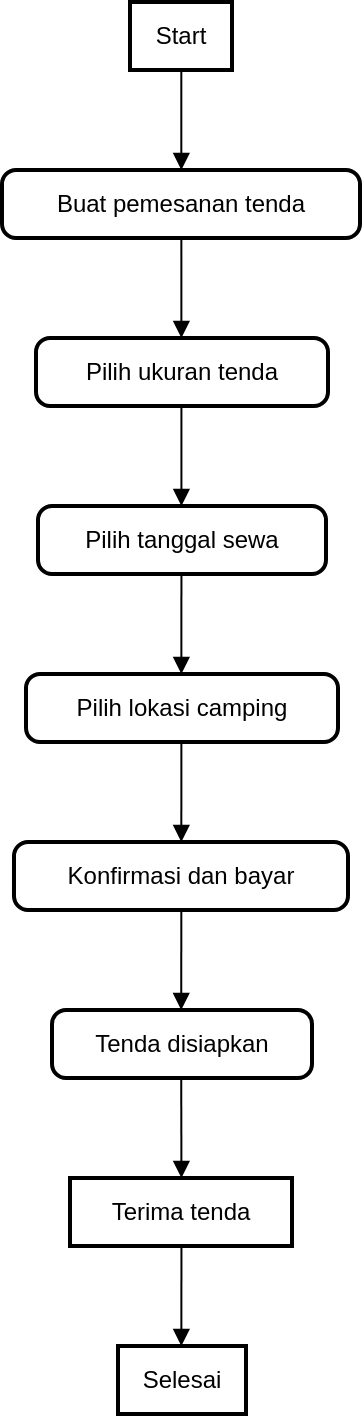 <mxfile version="24.5.2" type="github">
  <diagram name="Halaman-1" id="cQd-Jb5AeVzwXQQuFJyw">
    <mxGraphModel>
      <root>
        <mxCell id="0" />
        <mxCell id="1" parent="0" />
        <mxCell id="2" value="Start" style="whiteSpace=wrap;strokeWidth=2;" vertex="1" parent="1">
          <mxGeometry x="64" width="51" height="34" as="geometry" />
        </mxCell>
        <mxCell id="3" value="Buat pemesanan tenda" style="rounded=1;absoluteArcSize=1;arcSize=14;whiteSpace=wrap;strokeWidth=2;" vertex="1" parent="1">
          <mxGeometry y="84" width="179" height="34" as="geometry" />
        </mxCell>
        <mxCell id="4" value="Pilih ukuran tenda" style="rounded=1;absoluteArcSize=1;arcSize=14;whiteSpace=wrap;strokeWidth=2;" vertex="1" parent="1">
          <mxGeometry x="17" y="168" width="146" height="34" as="geometry" />
        </mxCell>
        <mxCell id="5" value="Pilih tanggal sewa" style="rounded=1;absoluteArcSize=1;arcSize=14;whiteSpace=wrap;strokeWidth=2;" vertex="1" parent="1">
          <mxGeometry x="18" y="252" width="144" height="34" as="geometry" />
        </mxCell>
        <mxCell id="6" value="Pilih lokasi camping" style="rounded=1;absoluteArcSize=1;arcSize=14;whiteSpace=wrap;strokeWidth=2;" vertex="1" parent="1">
          <mxGeometry x="12" y="336" width="156" height="34" as="geometry" />
        </mxCell>
        <mxCell id="7" value="Konfirmasi dan bayar" style="rounded=1;absoluteArcSize=1;arcSize=14;whiteSpace=wrap;strokeWidth=2;" vertex="1" parent="1">
          <mxGeometry x="6" y="420" width="167" height="34" as="geometry" />
        </mxCell>
        <mxCell id="8" value="Tenda disiapkan" style="rounded=1;absoluteArcSize=1;arcSize=14;whiteSpace=wrap;strokeWidth=2;" vertex="1" parent="1">
          <mxGeometry x="25" y="504" width="130" height="34" as="geometry" />
        </mxCell>
        <mxCell id="9" value="Terima tenda" style="whiteSpace=wrap;strokeWidth=2;" vertex="1" parent="1">
          <mxGeometry x="34" y="588" width="111" height="34" as="geometry" />
        </mxCell>
        <mxCell id="10" value="Selesai" style="whiteSpace=wrap;strokeWidth=2;" vertex="1" parent="1">
          <mxGeometry x="58" y="672" width="64" height="34" as="geometry" />
        </mxCell>
        <mxCell id="11" value="" style="curved=1;startArrow=none;endArrow=block;exitX=0.503;exitY=1;entryX=0.501;entryY=0;" edge="1" parent="1" source="2" target="3">
          <mxGeometry relative="1" as="geometry">
            <Array as="points" />
          </mxGeometry>
        </mxCell>
        <mxCell id="12" value="" style="curved=1;startArrow=none;endArrow=block;exitX=0.501;exitY=1;entryX=0.498;entryY=0;" edge="1" parent="1" source="3" target="4">
          <mxGeometry relative="1" as="geometry">
            <Array as="points" />
          </mxGeometry>
        </mxCell>
        <mxCell id="13" value="" style="curved=1;startArrow=none;endArrow=block;exitX=0.498;exitY=1;entryX=0.498;entryY=0;" edge="1" parent="1" source="4" target="5">
          <mxGeometry relative="1" as="geometry">
            <Array as="points" />
          </mxGeometry>
        </mxCell>
        <mxCell id="14" value="" style="curved=1;startArrow=none;endArrow=block;exitX=0.498;exitY=1;entryX=0.498;entryY=0;" edge="1" parent="1" source="5" target="6">
          <mxGeometry relative="1" as="geometry">
            <Array as="points" />
          </mxGeometry>
        </mxCell>
        <mxCell id="15" value="" style="curved=1;startArrow=none;endArrow=block;exitX=0.498;exitY=1;entryX=0.501;entryY=0;" edge="1" parent="1" source="6" target="7">
          <mxGeometry relative="1" as="geometry">
            <Array as="points" />
          </mxGeometry>
        </mxCell>
        <mxCell id="16" value="" style="curved=1;startArrow=none;endArrow=block;exitX=0.501;exitY=1;entryX=0.497;entryY=0;" edge="1" parent="1" source="7" target="8">
          <mxGeometry relative="1" as="geometry">
            <Array as="points" />
          </mxGeometry>
        </mxCell>
        <mxCell id="17" value="" style="curved=1;startArrow=none;endArrow=block;exitX=0.497;exitY=1;entryX=0.502;entryY=0;" edge="1" parent="1" source="8" target="9">
          <mxGeometry relative="1" as="geometry">
            <Array as="points" />
          </mxGeometry>
        </mxCell>
        <mxCell id="18" value="" style="curved=1;startArrow=none;endArrow=block;exitX=0.502;exitY=1;entryX=0.495;entryY=0;" edge="1" parent="1" source="9" target="10">
          <mxGeometry relative="1" as="geometry">
            <Array as="points" />
          </mxGeometry>
        </mxCell>
      </root>
    </mxGraphModel>
  </diagram>
</mxfile>
